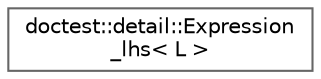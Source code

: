 digraph "Gráfico de Hierarquia de Classes"
{
 // LATEX_PDF_SIZE
  bgcolor="transparent";
  edge [fontname=Helvetica,fontsize=10,labelfontname=Helvetica,labelfontsize=10];
  node [fontname=Helvetica,fontsize=10,shape=box,height=0.2,width=0.4];
  rankdir="LR";
  Node0 [id="Node000000",label="doctest::detail::Expression\l_lhs\< L \>",height=0.2,width=0.4,color="grey40", fillcolor="white", style="filled",URL="$structdoctest_1_1detail_1_1Expression__lhs.html",tooltip=" "];
}
